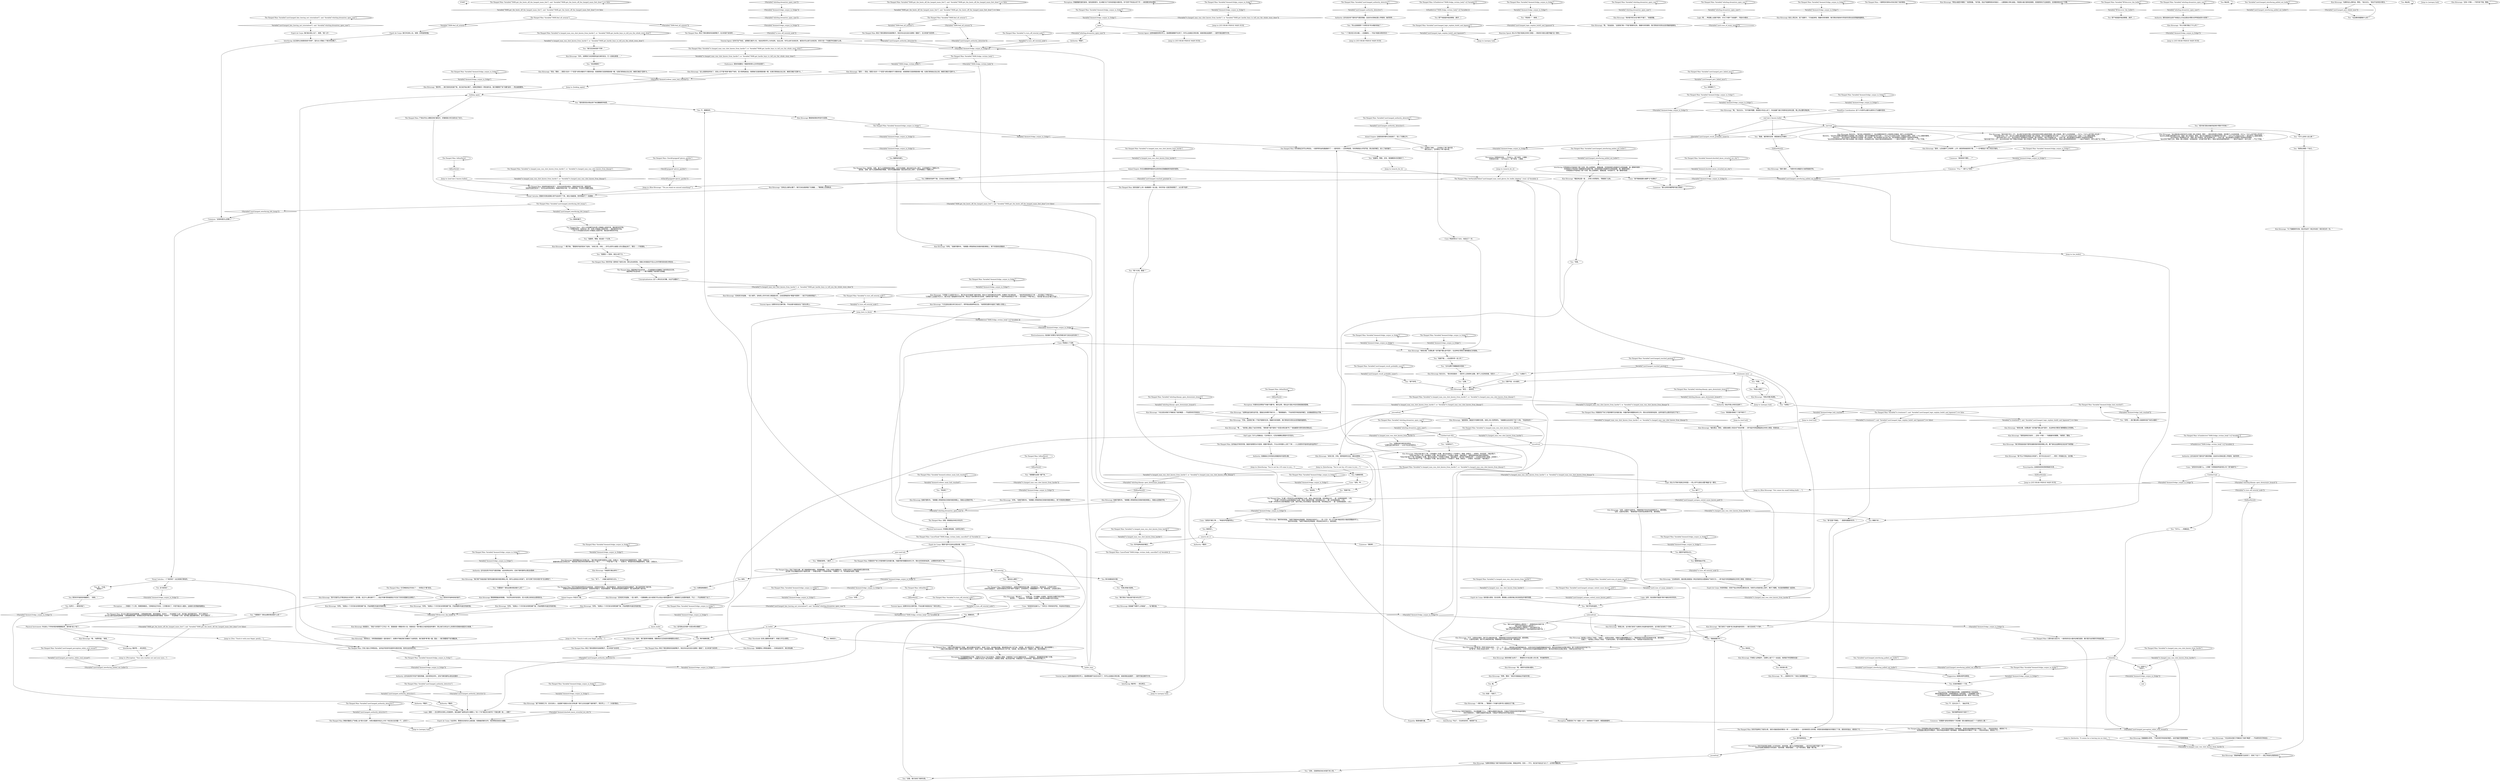 # YARD / HANGED MAN BULLET
# This is the final phase of the hanged man:
#1. White check to find bullet
#2. Failure to find fridge
#3. Bagging him and taking it away
# ==================================================
digraph G {
	  0 [label="START"];
	  1 [label="input"];
	  2 [label="Perception: 你触摸着死者的身体。他的皮肤很冷，在冰箱灯光下交织成浅蓝与银灰色。你*仍然*不知该从何下手——甚至要怎样处理他……"];
	  3 [label="The Hanged Man: Variable[\"tc.hanged_man_was_shot_known_from_hardie\"]  or  Variable[\"TASK.get_hardie_boys_to_tell_you_the_whole_story_done\"]"];
	  4 [label="Variable[\"tc.hanged_man_was_shot_known_from_hardie\"]  or  Variable[\"TASK.get_hardie_boys_to_tell_you_the_whole_story_done\"]", shape=diamond];
	  5 [label="!(Variable[\"tc.hanged_man_was_shot_known_from_hardie\"]  or  Variable[\"TASK.get_hardie_boys_to_tell_you_the_whole_story_done\"])", shape=diamond];
	  6 [label="Authority: 这句话在地下室的空气里回荡着，远处的冰淇淋店里人声鼎沸，海风阵阵……"];
	  7 [label="Authority: *警探*。"];
	  8 [label="You: 触摸他的鼻孔。"];
	  9 [label="Cuno: 坤诺陷入了沉默。"];
	  10 [label="You: 继续深入。"];
	  11 [label="Empathy: 敬畏地颤抖着。"];
	  12 [label="You: “真该死。”"];
	  13 [label="bullet_time"];
	  14 [label="The Hanged Man: IsKimHere()"];
	  15 [label="IsKimHere()", shape=diamond];
	  16 [label="!(IsKimHere())", shape=diamond];
	  17 [label="Kim Kitsuragi: “是的。以及他脖子上的绑带；上吊；甚至把他拖到院子里……*一切*都是这个男人死后才做的。”"];
	  18 [label="The Hanged Man: Variable[\"yard.hanged_result_probable_cause\"]"];
	  19 [label="Variable[\"yard.hanged_result_probable_cause\"]", shape=diamond];
	  20 [label="!(Variable[\"yard.hanged_result_probable_cause\"])", shape=diamond];
	  21 [label="You: “我得去清理一下自己。”"];
	  22 [label="Kim Kitsuragi: “为了隐藏某样东西。真正的凶手？真正的动机？真实发生的一切。”"];
	  23 [label="Kim Kitsuragi: “哦，”他点点头。“你*的确*需要，我很高兴你这么说了。你在褴褛飞旋订的房间应该有浴室，晚上务必要利用起来。”"];
	  24 [label="Cunoesse: “那头该死的猪猡很可能又想摸了……”"];
	  25 [label="Kim Kitsuragi: “没有这么做的必要了，我们已经全面调查了生殖器……”警督看上去很焦虑。"];
	  26 [label="The Hanged Man: 他指甲的颜色变深了，坑坑洼洼的而且很长。里面还有些污垢，就是这样。\n他指甲的颜色变深了。坑坑洼洼的而且很长。里面还有些污垢。令人惊奇的是，并没有子弹藏在里面。"];
	  27 [label="end hub 2 known bullet"];
	  28 [label="The Hanged Man: Variable[\"tc.hanged_man_was_shot_known_from_hardie\"]"];
	  29 [label="Variable[\"tc.hanged_man_was_shot_known_from_hardie\"]", shape=diamond];
	  30 [label="!(Variable[\"tc.hanged_man_was_shot_known_from_hardie\"])", shape=diamond];
	  31 [label="Authority: 他似乎是让你别无选择了。"];
	  32 [label="Kim Kitsuragi: “卡拉洁告诉我们子弹射进了他的*嘴里*——不如把你的手伸进去……”"];
	  33 [label="Esprit de Corps: 警督*显然*应该在这里坐镇，你输了。"];
	  34 [label="You: 把尸体装袋并拖进車厢。[离开。]"];
	  35 [label="The Hanged Man: CancelTask(\"TASK.fridge_victims_body_cancelled\")--[[ Variable[ ]]"];
	  36 [label="You: 先摸索四周。"];
	  37 [label="Interfacing: 不远了，它会来找你的，继续爬下去……"];
	  38 [label="You: “我拿不到……”"];
	  39 [label="You: “我能留着它吗？”"];
	  40 [label="You: “同意。”"];
	  41 [label="The Hanged Man: Variable[\"doomed.fridge_corpse_in_fridge\"]"];
	  42 [label="Variable[\"doomed.fridge_corpse_in_fridge\"]", shape=diamond];
	  43 [label="!(Variable[\"doomed.fridge_corpse_in_fridge\"])", shape=diamond];
	  44 [label="The Hanged Man: Variable[\"doomed.fridge_corpse_in_fridge\"]"];
	  45 [label="Variable[\"doomed.fridge_corpse_in_fridge\"]", shape=diamond];
	  46 [label="!(Variable[\"doomed.fridge_corpse_in_fridge\"])", shape=diamond];
	  47 [label="You: “勒痕、被折断的舌骨，都是被动过手脚的……”"];
	  48 [label="You: “然后呢？”（继续。）"];
	  49 [label="Cuno: “真不敢相信那头猪猡*又*在摸他了……”"];
	  50 [label="You: “我的直觉告诉我这具尸体还藏着更多秘密。”"];
	  51 [label="You: “他就不能……在这里多待一会儿吗？”"];
	  52 [label="The Hanged Man: Variable[\"tc.turn_off_tutorial_node\"]"];
	  53 [label="Variable[\"tc.turn_off_tutorial_node\"]", shape=diamond];
	  54 [label="!(Variable[\"tc.turn_off_tutorial_node\"])", shape=diamond];
	  55 [label="The Hanged Man: 当你抽出手来的时候，脑袋内部感觉冰冷湿滑，就像手套似的，汗水从你的额头上滴了下来——小心别把你手指间的战利品弄丢了……"];
	  56 [label="Untitled hub"];
	  57 [label="Kim Kitsuragi: “除非是*其它办法*都行不通了。”他强调着。"];
	  58 [label="Kim Kitsuragi: “我们把尸体装进袋子里然后搬到我的锐影車厢上吧。我可以送他去分析部门，但今天剩下的时间我*将*无法奉陪了。”"];
	  59 [label="The Hanged Man: Variable[\"yard.hanged_authority_detective\"]"];
	  60 [label="Variable[\"yard.hanged_authority_detective\"]", shape=diamond];
	  61 [label="!(Variable[\"yard.hanged_authority_detective\"])", shape=diamond];
	  62 [label="Interfacing: 哦好吧——来生再见。"];
	  63 [label="Tutorial Agent: 如果你实在无事可做，不如去看书或者坐在广场的长椅上。"];
	  64 [label="Esprit de Corps: 我们并没有上当，他想。非常值得骄傲。"];
	  65 [label="The Hanged Man: 再见了那双漂亮的珐琅质靴子。现在你永远也没办法拥有一整套了。在分析部门安息吧……"];
	  66 [label="The Hanged Man: 一副红与黑交融的死亡景象，被你赤裸的双手撑开，嵌满了牙齿。他好像在笑着，喉咙里喷出死亡的气息。在那里，他口腔的后方，腭垂的上面，就在软腭那儿……\n一副红与黑交融的死亡景象：被你赤裸的双手撑开，嵌满了牙齿。他好像在笑着，喉咙里喷出死亡的气息。在那里，他口腔的后方，腭垂的上面，就在软腭那儿……"];
	  67 [label="The Hanged Man: 你的手指一直伸进了他的头骨。弹孔还在更深处，但裂口的宽度还不足以让你手掌的其余部分伸进去……"];
	  68 [label="Kim Kitsuragi: “你……能拿到它吗？”他在口袋里翻找着。"];
	  69 [label="The Hanged Man: 他的后脑勺上有一条细缝和一处凸起。你的手指一定是顶到那里了，从头骨*内部*。"];
	  70 [label="Cuno: “那混蛋对那根丁丁爱不释手了……”"];
	  71 [label="Jump to: [Perception: \"Your arm reaches out and your eyes...\"]"];
	  72 [label="The Hanged Man: Variable[\"whirling.dreamtwo_open_case\"]"];
	  73 [label="Variable[\"whirling.dreamtwo_open_case\"]", shape=diamond];
	  74 [label="!(Variable[\"whirling.dreamtwo_open_case\"])", shape=diamond];
	  75 [label="Kim Kitsuragi: 他摊开塑料布。“我需要人帮我把他扛到我的锐影車厢上，我就从这里接手吧。”"];
	  76 [label="The Hanged Man: Variable[\"doomed.icebear_main_hub_reached\"]"];
	  77 [label="Variable[\"doomed.icebear_main_hub_reached\"]", shape=diamond];
	  78 [label="!(Variable[\"doomed.icebear_main_hub_reached\"])", shape=diamond];
	  79 [label="Kim Kitsuragi: 他合上笔记本，扭了扭脖子。“行动起来吧。随着时间的推移，我们想在死者体内寻找的东西也会变得越来越难找。”"];
	  80 [label="Jump to: [ICE BEAR FRIDGE MAIN HUB]"];
	  81 [label="Tutorial Agent: 如果你实在无事可做，不如去看书或者坐在广场的长椅上。"];
	  82 [label="You: 这是什么？\n“在这儿。”"];
	  83 [label="You: 玩弄它——感觉好极了。"];
	  84 [label="The Hanged Man: 一股黑色的液体从伤处流进了他的喉咙……"];
	  85 [label="You: 把手指伸进去。"];
	  86 [label="Perception: 锋利的锯齿状材质，边缘直接割进了你的皮肤。\n锋利的锯齿状材质，边缘直接割进了你的皮肤。一定是那颗*子弹*了。\n冰冷的锯齿状金属，边缘直接穿透乳胶手套，割进了你的手指。"];
	  87 [label="The Hanged Man: 软骨就像水果似的咔嚓裂开，你的手就这样插进了他的脑袋。奇怪的液体顺着你的手腕流了下来——然后你的指尖，感受到了它……\n软骨就像水果似的咔嚓裂开，你的手就这样插进了他的脑袋。液体顺着你的手腕流了下来——然后你的指尖，感受到了它……"];
	  88 [label="Suggestion: 她激动得声音嘶哑。"];
	  89 [label="The Hanged Man: Variable[\"yard.hanged_interfacing_pulled_out_bullet\"]"];
	  90 [label="Variable[\"yard.hanged_interfacing_pulled_out_bullet\"]", shape=diamond];
	  91 [label="!(Variable[\"yard.hanged_interfacing_pulled_out_bullet\"])", shape=diamond];
	  92 [label="You: 慢慢地抽出手指……"];
	  93 [label="Kim Kitsuragi: 他*啪*的一声把刀刺进头骨中，一次——又一次——直到骨头如同蛋壳般松动。头骨中你的手指感觉随着他的动作，果冻状的物体也在随之移动。那个东西仍在你的手指下方。\n他*啪*的一声把刀刺进头骨中，一次——又一次——直到骨头如同蛋壳般松动。头骨中的你的手指感觉随着他的动作，果冻状的物体也在随之移动。子弹仍在你的手指下方。"];
	  94 [label="Kim Kitsuragi: 他转而看向自己的笔记本：“我们得在伤情列表里加上这条：伤情#4：带有射伤轮的椭圆贯穿伤。软腭，口腔后方。”\n接着他拿出自己的笔记本：“看来我们得在你的伤情列表中添上一笔了……”——*咔哒*按下了笔——“伤情#4。带有射伤轮的椭圆贯穿伤。软腭，口腔后方。”"];
	  95 [label="Kim Kitsuragi: “很好-很好……”背景中的冰箱因为兴奋而嗡嗡作响。"];
	  96 [label="Esprit de Corps: 你突然想起：现场尸检必须有两名警官在场。你把手从死者的脸上拿开，睁开了眼睛。你还是得跟警督一起回来。"];
	  97 [label="Kim Kitsuragi: 他指着尸体脖子上的痕迹“……*这*圈伤痕。”"];
	  98 [label="Kim Kitsuragi: “自从我检查过他的双手之后就一直心存疑虑，警官——根本没有挣扎的痕迹。他的脖子上也没有抓痕，为什么？为什么他不挣扎求生呢？”\n“自从你让我看过那些脚印之后，我就一直心存疑虑，警官。我们无法解释他们为何要把他*背*过来——为什么不让他自己过来？一直没有令人满意的解释。”\n“自从你指出尸斑很暗淡之后，我就一直心存疑虑。他们知道我们会——分析尸斑。我也曾遇到过会摆弄尸体姿势的犯罪者。”\n“自从你有*预感*之后，我就一直心存疑虑。在他临死前，正在做*别的*事儿。我自己是没有那种直觉的——一般也不相信它。但它让我……产生了怀疑。”"];
	  99 [label="Kim Kitsuragi: “帮他从痛苦中解脱？”他思索着。“有可能，但这不能解释其余的疑点——主要是缺少挣扎痕迹。可能我头脑方面有些随意，但我更倾向于这条推测。在我看来绝对动了手脚。”"];
	  100 [label="Jump to: [end hub]"];
	  101 [label="Kim Kitsuragi: “嘿……”他的脸上露出了灿烂的笑容。“那栋楼下面不是有个*巨型冰熊石棺*吗？”他指着那片即将消失的商业区。"];
	  102 [label="Endurance: 很快你就要在一堆腐肉和骨头之间寻找线索了。"];
	  103 [label="The Hanged Man: IsKimHere()"];
	  104 [label="IsKimHere()", shape=diamond];
	  105 [label="!(IsKimHere())", shape=diamond];
	  106 [label="Tutorial Agent: 这意味着直到明天早上，曷城警探都不会在队伍中了。你可以去做些日常杂事，或者调查这起案件——虽然可能会棘手许多。"];
	  107 [label="You: 脑干？"];
	  108 [label="The Hanged Man: Variable[\"yard.hanged_logic_explain_bulelt_and_ligament\"]"];
	  109 [label="Variable[\"yard.hanged_logic_explain_bulelt_and_ligament\"]", shape=diamond];
	  110 [label="!(Variable[\"yard.hanged_logic_explain_bulelt_and_ligament\"])", shape=diamond];
	  111 [label="The Hanged Man: Variable[\"whirling.dreamtwo_open_case\"]"];
	  112 [label="Variable[\"whirling.dreamtwo_open_case\"]", shape=diamond];
	  113 [label="!(Variable[\"whirling.dreamtwo_open_case\"])", shape=diamond];
	  114 [label="The Hanged Man: Variable[\"TASK.get_the_boots_off_the_hanged_mans_feet\"]  and  Variable[\"TASK.get_the_boots_off_the_hanged_mans_feet_done\"] == false"];
	  115 [label="Variable[\"TASK.get_the_boots_off_the_hanged_mans_feet\"]  and  Variable[\"TASK.get_the_boots_off_the_hanged_mans_feet_done\"] == false", shape=diamond];
	  116 [label="!(Variable[\"TASK.get_the_boots_off_the_hanged_mans_feet\"]  and  Variable[\"TASK.get_the_boots_off_the_hanged_mans_feet_done\"] == false)", shape=diamond];
	  117 [label="Kim Kitsuragi: “继续办案，处理私事？但尽量不要以身*犯险*。在这种地方警官们都需要自己的搭档。”"];
	  118 [label="Jump to: [You: \"Touch it with your finger, gently....\"]"];
	  119 [label="You: 不，这太过头了。（抽出手来。）"];
	  120 [label="Pain Threshold: 在肾上腺素的刺激下，疼痛几乎无从察觉。"];
	  121 [label="You: 先检查头骨。"];
	  122 [label="Kim Kitsuragi: “未知口径，步枪。某种易碎的合金，撞击后断裂……”"];
	  123 [label="You: 沉默不语，点头就好。"];
	  124 [label="You: “死咯-死噜-死透啦。”"];
	  125 [label="The Hanged Man: 你扯下他的马裤，胯下满是肥胖的细纹。阴茎萎缩着，只有小半部分暴露在外。这里并没有什么神秘或值得注意的东西。\n他内裤下的生殖器官依然不值得注意——你看见的是一个死者的阴茎。只要看过一次，你的脑海中就有了画面。"];
	  126 [label="Kim Kitsuragi: “嗯。”他站起身。“这是我们唯一*不能*耽搁的任务。随着时间的推移，我们想找的东西也会变得越来越难找。”"];
	  127 [label="The Hanged Man: Variable[\"yard.cuno_of_many_means\"]"];
	  128 [label="Variable[\"yard.cuno_of_many_means\"]", shape=diamond];
	  129 [label="!(Variable[\"yard.cuno_of_many_means\"])", shape=diamond];
	  130 [label="The Hanged Man: Variable[\"doomed.doorbell_know_revachol_ice_city\"]"];
	  131 [label="Variable[\"doomed.doorbell_know_revachol_ice_city\"]", shape=diamond];
	  132 [label="!(Variable[\"doomed.doorbell_know_revachol_ice_city\"])", shape=diamond];
	  133 [label="The Hanged Man: Variable[\"tc.turn_off_tutorial_node\"]"];
	  134 [label="Variable[\"tc.turn_off_tutorial_node\"]", shape=diamond];
	  135 [label="!(Variable[\"tc.turn_off_tutorial_node\"])", shape=diamond];
	  136 [label="Kim Kitsuragi: 他皱着眉头思考。“不如你把手伸进他的嘴巴，去他*脑袋*里摸索看看。”"];
	  137 [label="The Hanged Man: Variable[\"doomed.fridge_corpse_in_fridge\"]"];
	  138 [label="Variable[\"doomed.fridge_corpse_in_fridge\"]", shape=diamond];
	  139 [label="!(Variable[\"doomed.fridge_corpse_in_fridge\"])", shape=diamond];
	  140 [label="The Hanged Man: Variable[\"doomed.fridge_corpse_in_fridge\"]"];
	  141 [label="Variable[\"doomed.fridge_corpse_in_fridge\"]", shape=diamond];
	  142 [label="!(Variable[\"doomed.fridge_corpse_in_fridge\"])", shape=diamond];
	  143 [label="You: 把尸体装袋并拖进車厢。[离开。]"];
	  144 [label="The Hanged Man: Variable[\"whirling.dreamtwo_open_case\"]"];
	  145 [label="Variable[\"whirling.dreamtwo_open_case\"]", shape=diamond];
	  146 [label="!(Variable[\"whirling.dreamtwo_open_case\"])", shape=diamond];
	  147 [label="You: 掏出来。"];
	  148 [label="You: Variable[\"yard.hanged_interfacing_pulled_out_bullet\"]"];
	  149 [label="Variable[\"yard.hanged_interfacing_pulled_out_bullet\"]", shape=diamond];
	  150 [label="!(Variable[\"yard.hanged_interfacing_pulled_out_bullet\"])", shape=diamond];
	  151 [label="Perception: 你闭着眼睛伸出手臂，仿佛它们生出了自己的意志。四周陷入黑暗，你感受到了冰冷又滑腻的肉体——先是指尖，紧接着是你的整个手掌。\n你闭着眼睛伸出手臂――仿佛它们生出了自己的意志。四周陷入黑暗，透过乳胶手套，你感受到了冰冷的肉体，就在你的手掌之下。"];
	  152 [label="Perception: ……你看到一个小洞，肉眼很难看见。它肿胀到近乎闭合，几乎要消失了，半径不超过0.4厘米。边缘部分变得越来越暗淡。"];
	  153 [label="Cuno: 坤诺同样点了点头，他走近了一步。"];
	  154 [label="Kim Kitsuragi: 警督用纸笔的声音作为回答。"];
	  155 [label="Jump to: [Interfacing: \"You're not far, it'll come to you,...\"]"];
	  156 [label="You: “留着吧，警督。就当是一个礼物。”"];
	  157 [label="The Hanged Man: Variable[\"doomed.fridge_corpse_in_fridge\"]"];
	  158 [label="Variable[\"doomed.fridge_corpse_in_fridge\"]", shape=diamond];
	  159 [label="!(Variable[\"doomed.fridge_corpse_in_fridge\"])", shape=diamond];
	  160 [label="You: 再次查看他的内裤。"];
	  161 [label="You: 放弃。"];
	  162 [label="The Hanged Man: Variable[\"yard.hanged_touched_genitals\"]"];
	  163 [label="Variable[\"yard.hanged_touched_genitals\"]", shape=diamond];
	  164 [label="!(Variable[\"yard.hanged_touched_genitals\"])", shape=diamond];
	  165 [label="You: “没有，还是把他交给分析部门的人吧。”"];
	  166 [label="Authority: 更别说放任这具尸体就这么烂在这里会对警队的声誉造成多大损害了……"];
	  167 [label="The Hanged Man: Variable[\"doomed.fridge_corpse_in_fridge\"]"];
	  168 [label="Variable[\"doomed.fridge_corpse_in_fridge\"]", shape=diamond];
	  169 [label="!(Variable[\"doomed.fridge_corpse_in_fridge\"])", shape=diamond];
	  170 [label="The Hanged Man: Variable[\"tc.hanged_man_was_shot_known_from_hardie\"]  or  Variable[\"TASK.get_hardie_boys_to_tell_you_the_whole_story_done\"]"];
	  171 [label="Variable[\"tc.hanged_man_was_shot_known_from_hardie\"]  or  Variable[\"TASK.get_hardie_boys_to_tell_you_the_whole_story_done\"]", shape=diamond];
	  172 [label="!(Variable[\"tc.hanged_man_was_shot_known_from_hardie\"]  or  Variable[\"TASK.get_hardie_boys_to_tell_you_the_whole_story_done\"])", shape=diamond];
	  173 [label="Electrochemistry: 他后脑勺的那位*放克灵魂兄弟*已经永远的消失了。"];
	  174 [label="Jump to: [autopsy hub]"];
	  175 [label="The Hanged Man: Variable[\"yard.hanged_kim_leaving_not_tutorialized\"]  and  Variable[\"whirling.dreamtwo_open_case\"]"];
	  176 [label="Variable[\"yard.hanged_kim_leaving_not_tutorialized\"]  and  Variable[\"whirling.dreamtwo_open_case\"]", shape=diamond];
	  177 [label="!(Variable[\"yard.hanged_kim_leaving_not_tutorialized\"]  and  Variable[\"whirling.dreamtwo_open_case\"])", shape=diamond];
	  178 [label="You: 缩回手指然后点头。"];
	  179 [label="Kim Kitsuragi: “一颗子弹。”警督用手指将其夹了起来。“未知口径，步枪……你可以把手从被害人的头里抽出来了，警官——-干得漂亮。”"];
	  180 [label="Kim Kitsuragi: “不不，这是你应得的。我们可以稍后再记录。”警督把袋子扔到你血淋淋的手里，感觉很轻。\n不-不，它是你应得的。我们可以稍后再归档。警督把袋子扔到你的手里，感觉很轻。"];
	  181 [label="Kim Kitsuragi: “那是之前。这次我们发现了远离伤口轨道的组织损伤，这次我们还发现了*子弹*。”"];
	  182 [label="Cunoesse: “真他妈的*漂亮……*”"];
	  183 [label="treatment_here"];
	  184 [label="You: 别再摸它了。"];
	  185 [label="Kim Kitsuragi: “如果你这么想的话，警官。”他点点头。“我也不会持反对意见。”"];
	  186 [label="Kim Kitsuragi: “留下来继续工作。走访当地人，这起案子或者办点自己的私事？我们之后在褴褛飞旋的楼下，明天早上——7：30准时集合。”"];
	  187 [label="Kim Kitsuragi: “好吧。”他拿出一个闪闪发光的黑色裹尸袋，开始用塑料布盖住死者的脸。"];
	  188 [label="Jump to: [ICE BEAR FRIDGE MAIN HUB]"];
	  189 [label="Kim Kitsuragi: “是的——现在。我很少会对一个*巨型*冰熊冰箱的尺寸感到失望，但我想我们还是得提前看一眼。在我们把他抬过去之前，确保它确实*足够*大。”"];
	  190 [label="Perception: 你真的应该等到尸体被*冷藏*的。事实证明，想在这片混乱中找东西真是极其困难。"];
	  191 [label="Kim Kitsuragi: 警督摩擦着身侧取暖。“你迟早会有所发现的，至少在那之前他在这里很安全。”"];
	  192 [label="Kim Kitsuragi: “继续办案，处理私事？但尽量不要以身*犯险*。在这种地方警官们都需要自己的搭档。”"];
	  193 [label="Kim Kitsuragi: “正如我说的，被处理过就是指一种在死者死后试图操纵尸体的行为——用*伪造*的死因掩盖真正的死亡原因。若是如此……”"];
	  194 [label="Tutorial Agent: 这意味着直到明天早上，曷城警探都都不在场了。你可以去做些日常杂事，或者调查这起案件——虽然可能会棘手许多。"];
	  195 [label="The Hanged Man: Variable[\"yard.hanged_perception_white_oval_wound\"]"];
	  196 [label="Variable[\"yard.hanged_perception_white_oval_wound\"]", shape=diamond];
	  197 [label="!(Variable[\"yard.hanged_perception_white_oval_wound\"])", shape=diamond];
	  198 [label="You: 睁开眼睛观察。"];
	  199 [label="You: 掏出来。"];
	  200 [label="You: Variable[\"yard.hanged_interfacing_pulled_out_bullet\"]"];
	  201 [label="Variable[\"yard.hanged_interfacing_pulled_out_bullet\"]", shape=diamond];
	  202 [label="!(Variable[\"yard.hanged_interfacing_pulled_out_bullet\"])", shape=diamond];
	  203 [label="You: 不，摸摸别的。"];
	  204 [label="Kim Kitsuragi: “那好吧……我们目前在检查尸斑，他已经开始分解了。如果还想做另一项检查的话，我们需要把尸体*冷藏*起来——而且速度要快。”"];
	  205 [label="Kim Kitsuragi: “好吧。”他摊开塑料布。“我需要人帮我把他扛到我的锐影車厢上，剩下的我来处理就好。”"];
	  206 [label="The Hanged Man: Variable[\"tc.hanged_man_was_shot_known_from_hardie\"]"];
	  207 [label="Variable[\"tc.hanged_man_was_shot_known_from_hardie\"]", shape=diamond];
	  208 [label="!(Variable[\"tc.hanged_man_was_shot_known_from_hardie\"])", shape=diamond];
	  209 [label="The Hanged Man: Variable[\"doomed.fridge_corpse_in_fridge\"]"];
	  210 [label="Variable[\"doomed.fridge_corpse_in_fridge\"]", shape=diamond];
	  211 [label="!(Variable[\"doomed.fridge_corpse_in_fridge\"])", shape=diamond];
	  212 [label="You: “一个绝对巨大的冰箱——还通着电——*完全*就是冰熊的形状！”"];
	  213 [label="Kim Kitsuragi: “这么说就有些夸张了。实际上它不是*用来*储存尸体的，至少我希望如此。我想我们还是得提前看一眼，在我们把他抬过去之前，确保它确实*足够*大。”"];
	  214 [label="Jump to: [autopsy hub]"];
	  215 [label="end"];
	  216 [label="Authority: 这句话在院子的空气里回荡着，远处有狗在吠叫，还有汽車的轰鸣从更远处飘来……"];
	  217 [label="Cuno: “他他妈的在搞什么？”你听见一阵吱吱的声音，听起来非常遥远。"];
	  218 [label="The Hanged Man: Variable[\"doomed.fridge_corpse_in_fridge\"]"];
	  219 [label="Variable[\"doomed.fridge_corpse_in_fridge\"]", shape=diamond];
	  220 [label="!(Variable[\"doomed.fridge_corpse_in_fridge\"])", shape=diamond];
	  221 [label="Cuno: “该死的*弹孔*坤……”坤诺的声音戛然而止。"];
	  222 [label="Cunoesse: “别管那*该死的贯穿伤*了死四眼！那头猪把他当成了一个该死的人偶！”"];
	  223 [label="Authority: 他看着自己的老爸在抓握游戏中拔得头筹。"];
	  224 [label="The Hanged Man: *扑通*一声你的手从他的嘴里抽了出来，鲜血一路流至手腕。你的两指之间——是一朵用铅做成的，小花。\n*扑通*一声你的手从他的嘴里抽了出来，鲜血一路流至手腕。你的两指之间——是一朵用铅做成的，小花。\n*扑通*一声你的手从他的嘴里抽了出来，园艺手套上充斥的鲜血一路流至手腕。你的两指之间——是一朵用铅做成的，小花！"];
	  225 [label="Kim Kitsuragi: 他的折叠刀出场了——警督用刀片划过那人的头骨，寻找着贯穿伤……"];
	  226 [label="Kim Kitsuragi: “你能把它推出来吗？”"];
	  227 [label="Kim Kitsuragi: “速度很快，脑组织中有瞬时空腔。枕骨上有小型贯穿伤。”他着重在这处损伤下划了几笔。”听起来如何？”"];
	  228 [label="You: “太美妙了。”"];
	  229 [label="You: 如果我再摸摸它……"];
	  230 [label="The Hanged Man: 尸体似乎在心满意足地打着哈欠，好像很高兴你已经失去了动力。"];
	  231 [label="You: “好吧——我们要去哪儿找能够存放尸体的冰箱呢？”"];
	  232 [label="Kim Kitsuragi: “它得是*工业级别*的大小。我们先去问问褴褛飞旋的老板，再去大门前的弗利多试试吧。如果两个地方都没有……”他的声音渐渐低沉下来——目光落在了*坤诺*身上。\n“它得是*工业级别*的大小。我们先去飞旋褴褛问问加尔特，再去正门前的弗利多试试吧。如果他们都不知道……”他的声音渐渐低沉下来——目光落在了*坤诺*身上。“除非是*其它办法*都行不通了。”"];
	  233 [label="Kim Kitsuragi: 他摊开塑料布。“我需要人帮我把他扛到我的锐影車厢上，我就从这里接手吧。”"];
	  234 [label="Kim Kitsuragi: “今天送他去做分析已经太迟了，明早我会直接带他过去。”他把黑色塑料布盖到了被害人的脸上。"];
	  235 [label="Cuno: “该死的你在看什么，小四眼？你想尝尝坤诺的怒火吗？想*挨揍*吗？”"];
	  236 [label="The Hanged Man: Variable[\"yard.hanged_authority_detective\"]"];
	  237 [label="Variable[\"yard.hanged_authority_detective\"]", shape=diamond];
	  238 [label="!(Variable[\"yard.hanged_authority_detective\"])", shape=diamond];
	  239 [label="The Hanged Man: 再见了那双漂亮的珐琅质靴子，在分析部门安息吧……"];
	  240 [label="The Hanged Man: 再见了那双漂亮的珐琅质靴子，在分析部门安息吧……"];
	  241 [label="Hand/Eye Coordination: 这个小东西可以揭示出更多关于凶器的信息。"];
	  242 [label="Kim Kitsuragi: “好吧。”他拿出一个闪闪发光的黑色裹尸袋，开始用塑料布盖住死者的脸。"];
	  243 [label="The Hanged Man: 只有小指头才伸得进去。当你钻开软骨寻找某样东西的时候，肌肉也会改变形状。"];
	  244 [label="You: 用你的手指轻轻地触摸它。（继续。）"];
	  245 [label="Kim Kitsuragi: “嗯，“他赞同道。”继续。”"];
	  246 [label="You: 蜿蜒行进……"];
	  247 [label="no_bullet"];
	  248 [label="Jump to: [Interfacing: \"You're not far, it'll come to you,...\"]"];
	  249 [label="Cunoesse: “什么？！是什么*东西？”"];
	  250 [label="Kim Kitsuragi: “一颗子弹……”警督把一个标着*证物*的小袋放在它下面。"];
	  251 [label="The Hanged Man: Variable[\"doomed.fridge_corpse_in_fridge\"]"];
	  252 [label="Variable[\"doomed.fridge_corpse_in_fridge\"]", shape=diamond];
	  253 [label="!(Variable[\"doomed.fridge_corpse_in_fridge\"])", shape=diamond];
	  254 [label="Kim Kitsuragi: “还有其它的迹象，一些小细节。没有把上吊作为死亡原因是对的，正如犯罪者原本*期望*的那样——他们不会继续得逞了。”"];
	  255 [label="Inland Empire: 你无法摆脱那种面前的这具肉体还隐藏着更多秘密的感觉。"];
	  256 [label="know_bullet"];
	  257 [label="You: “正确。”"];
	  258 [label="Esprit de Corps: 他的眉头紧锁，目光呆滞。警督看上去很后悔之前没有把这件事弄清楚。"];
	  259 [label="Jump to: [end hub 2 known bullet]"];
	  260 [label="fail_missing"];
	  261 [label="You: 诅咒商业区的那个巨型冰熊冰箱呢？"];
	  262 [label="Jump to: [ICE BEAR FRIDGE MAIN HUB]"];
	  263 [label="Kim Kitsuragi: “好吧。”他拿出一个闪闪发光的黑色裹尸袋，开始用塑料布盖住死者的脸。"];
	  264 [label="Esprit de Corps: 我们差点就上当了，他想。*差一点*。"];
	  265 [label="Kim Kitsuragi: “我今天就可以开車送他去分析部门，没问题。反正什么事也做不了……但这*的确*意味着我在今天余下的时间里都无法奉陪了。”"];
	  266 [label="You: 把你的手指伸进他的鼻子。"];
	  267 [label="You: 摸摸别的。"];
	  268 [label="Perception: 你想找的东西——不在这儿。爬下来吧，小蜘蛛……\n你想找的东西——也不在这儿。爬下来吧，小蜘蛛……"];
	  269 [label="Cuno: “我的猪猡他妈的*找到*了！”"];
	  270 [label="Kim Kitsuragi: “等等，警探！”就在你准备抽出手指的时候……"];
	  271 [label="The Hanged Man: Variable[\"doomed.fridge_corpse_in_fridge\"]"];
	  272 [label="Variable[\"doomed.fridge_corpse_in_fridge\"]", shape=diamond];
	  273 [label="!(Variable[\"doomed.fridge_corpse_in_fridge\"])", shape=diamond];
	  274 [label="Cunoesse: “漂亮啊……”"];
	  275 [label="You: 捏他的鼻子。"];
	  276 [label="Interfacing: 这正是你之前感觉到的*异样*，因为太小而被人下意识的忽略了。"];
	  277 [label="Logic: 当然，他也很有可能是*同时*被枪杀和吊死的。"];
	  278 [label="Logic: 嗯……坤诺看上去路子很多，对马丁内斯*了如指掌*，可能对冰箱也……"];
	  279 [label="You: “在此期间我要做什么呢？”"];
	  280 [label="The Hanged Man: Variable[\"doomed.fridge_corpse_in_fridge\"]"];
	  281 [label="Variable[\"doomed.fridge_corpse_in_fridge\"]", shape=diamond];
	  282 [label="!(Variable[\"doomed.fridge_corpse_in_fridge\"])", shape=diamond];
	  283 [label="whatelse"];
	  284 [label="Kim Kitsuragi: “现在，警探……我很少会对一个*巨型*冰熊冰箱的尺寸感到失望，但我想我们还是得提前看一眼。在我们把他抬过去之前，确保它确实*足够*大。”"];
	  285 [label="The Hanged Man: Variable[\"whirling.klaasje_open_downstairs_branch\"]"];
	  286 [label="Variable[\"whirling.klaasje_open_downstairs_branch\"]", shape=diamond];
	  287 [label="!(Variable[\"whirling.klaasje_open_downstairs_branch\"])", shape=diamond];
	  288 [label="You: “所以这就是那个*冰熊形状*的冰箱的用途了！”"];
	  289 [label="The Hanged Man: Variable[\"yard.hanged_authority_detective\"]"];
	  290 [label="Variable[\"yard.hanged_authority_detective\"]", shape=diamond];
	  291 [label="!(Variable[\"yard.hanged_authority_detective\"])", shape=diamond];
	  292 [label="Interfacing: 哦好吧——来生再见。"];
	  293 [label="The Hanged Man: Variable[\"doomed.fridge_corpse_in_fridge\"]"];
	  294 [label="Variable[\"doomed.fridge_corpse_in_fridge\"]", shape=diamond];
	  295 [label="!(Variable[\"doomed.fridge_corpse_in_fridge\"])", shape=diamond];
	  296 [label="Kim Kitsuragi: “看出来了……”金望过去，手中握着一支钢笔，他的笔记本翻开至红页处。\n“射伤轮……”金望过去，手中握着一支钢笔，他的笔记本翻开至复写纸处。"];
	  297 [label="Jump to: [search_for_it]"];
	  298 [label="Kim Kitsuragi: 他的脸上浮现出了笑容：“别傻了。这是你应得的。四眼仔这篇就算翻过去了。”警督把袋子扔到你血淋淋的手里，感觉很轻。\n“别傻了。”他的脸上浮现出了笑容。“它是你应得的。至于四眼仔的事情就忘了吧。”他把袋子扔到你的手里。"];
	  299 [label="You: “太他妈对了。”"];
	  300 [label="You: “处理过？”"];
	  301 [label="You: “我们现在下结论是不是为时过早了？”"];
	  302 [label="Kim Kitsuragi: “死咯-死噜-死透啦。”"];
	  303 [label="Kim Kitsuragi: “我并非是*灵光一闪*。自从我们在他的手腕上没有找到任何挣扎痕迹时我就一直心存疑虑，脖子上也没有抓痕——为什么？为什么他不挣扎求生呢？”\n“我并非是*灵光一闪*。自从你让我看过那些脚印后我就一直心存疑虑。他们为何要把他*背*过来——为什么不让他自己过来？没有一个令人满意的解释。”\n“我并非是*灵光一闪*。自从你指出尸斑很暗淡之后我就一直心存疑虑。*他们*知道我们会——分析尸斑。我也曾遇到过会摆弄尸体姿势的犯罪者。”\n“我并非是*灵光一闪*。自从你告诉我了那个预感之后我就一直心存疑虑，警官。他在临死之前正在做*别的*事。我自己是没有那种直觉的——一般也不相信它。但它让我产生了怀疑。”"];
	  304 [label="You: “谁会这么做呢？”"];
	  305 [label="You: 查看他的指甲下面，正如金之前做过的那样。"];
	  306 [label="You: “没错，我们忽视了某样东西。”"];
	  307 [label="Kim Kitsuragi: 他摇摇头。“我在*分析部门*工作过一年，里面就是一群屠夫和小丑。我曾经在一周内看过20起死因误判事件，想让他们分析出什么有用的东西根本就是天方夜谭。”"];
	  308 [label="The Hanged Man: Variable[\"yard.hanged_perc_failed_once\"]"];
	  309 [label="Variable[\"yard.hanged_perc_failed_once\"]", shape=diamond];
	  310 [label="!(Variable[\"yard.hanged_perc_failed_once\"])", shape=diamond];
	  311 [label="The Hanged Man: Variable[\"doomed.fridge_corpse_in_fridge\"]"];
	  312 [label="Variable[\"doomed.fridge_corpse_in_fridge\"]", shape=diamond];
	  313 [label="!(Variable[\"doomed.fridge_corpse_in_fridge\"])", shape=diamond];
	  314 [label="The Hanged Man: Variable[\"doomed.fridge_corpse_in_fridge\"]"];
	  315 [label="Variable[\"doomed.fridge_corpse_in_fridge\"]", shape=diamond];
	  316 [label="!(Variable[\"doomed.fridge_corpse_in_fridge\"])", shape=diamond];
	  317 [label="You: “然后呢？”"];
	  318 [label="The Hanged Man: 你面前的尸体几乎是肉眼可见的腐烂着。你最好暂时搁置其余的工作，想办法将其保存起来，以便更好的进行尸检。"];
	  319 [label="You: “我需要先去看一眼尸体。”"];
	  320 [label="The Hanged Man: Variable[\"whirling.klaasje_open_downstairs_branch\"]"];
	  321 [label="Variable[\"whirling.klaasje_open_downstairs_branch\"]", shape=diamond];
	  322 [label="!(Variable[\"whirling.klaasje_open_downstairs_branch\"])", shape=diamond];
	  323 [label="The Hanged Man: Variable[\"yard.hanged_autopsy_exited_cause_known_path\"]"];
	  324 [label="Variable[\"yard.hanged_autopsy_exited_cause_known_path\"]", shape=diamond];
	  325 [label="!(Variable[\"yard.hanged_autopsy_exited_cause_known_path\"])", shape=diamond];
	  326 [label="The Hanged Man: 没错，那就是这块地方的名字。"];
	  327 [label="Kim Kitsuragi: “我们把他装进袋子里然后搬到我的锐影車厢上吧。裹尸袋在运送期间应该会有气味残留……”"];
	  328 [label="The Hanged Man: Variable[\"doomed.fridge_corpse_in_fridge\"]"];
	  329 [label="Variable[\"doomed.fridge_corpse_in_fridge\"]", shape=diamond];
	  330 [label="!(Variable[\"doomed.fridge_corpse_in_fridge\"])", shape=diamond];
	  331 [label="The Hanged Man: 他的脸、双颊、鼻子以及肥胖肿胀的嘴唇。你的手如蜘蛛一般在他的五官上爬行，全世界都陷入了静默之中。\n他的脸、双颊、鼻子以及肥胖肿胀的嘴唇。你的手如橡胶蜘蛛一般在他的五官上爬行，全世界都陷入了静默之中。"];
	  332 [label="The Hanged Man: 它们肿胀到近乎闭合了——你得全力*推*进去。"];
	  333 [label="Jump to: [You: \"Touch it with your finger, gently....\"]"];
	  334 [label="You: 在他的嘴里打一个洞。"];
	  335 [label="Jump to: [no_bullet]"];
	  336 [label="Interfacing: 你的手继续深入。无论里面藏了什么，只要你试图把它掏出来，它就会不停地在你的手指间滚动。\n你的手继续深入。只要你试图把它掏出来，它就会不停地在你的手指间滚动。"];
	  337 [label="You: 放进去。"];
	  338 [label="Kim Kitsuragi: “当然。这是你*应得*的。”警督把袋子扔在你血淋淋的手上，感觉很轻。\n“当然，这是你应得的。”警督把袋子扔到你血淋淋的手里，感觉很轻。"];
	  339 [label="You: “差不多吧。”"];
	  340 [label="Kim Kitsuragi: “还有其它的迹象，一些小细节。一切都被精心设计成我们可以找出大致死因的样子，就像我们之前那样鲁莽。不过——不会再继续下去了。”"];
	  341 [label="The Hanged Man: Variable[\"doomed.fridge_corpse_in_fridge\"]"];
	  342 [label="Variable[\"doomed.fridge_corpse_in_fridge\"]", shape=diamond];
	  343 [label="!(Variable[\"doomed.fridge_corpse_in_fridge\"])", shape=diamond];
	  344 [label="Logic: 或者——还记得吗对讲机上的按钮吗，就在褴褛飞旋旁边的大楼那儿？有一个叫*瑞瓦肖冰城*的？可能也算一条……线索？"];
	  345 [label="The Hanged Man: Variable[\"tc.turn_off_tutorial_node\"]"];
	  346 [label="Variable[\"tc.turn_off_tutorial_node\"]", shape=diamond];
	  347 [label="!(Variable[\"tc.turn_off_tutorial_node\"])", shape=diamond];
	  348 [label="Kim Kitsuragi: “好吧。”他拿出一个闪闪发光的黑色裹尸袋，开始用塑料布盖住死者的脸。"];
	  349 [label="The Hanged Man: Variable[\"tc.hanged_man_was_shot_known_from_hardie\"]"];
	  350 [label="Variable[\"tc.hanged_man_was_shot_known_from_hardie\"]", shape=diamond];
	  351 [label="!(Variable[\"tc.hanged_man_was_shot_known_from_hardie\"])", shape=diamond];
	  352 [label="Kim Kitsuragi: “尽快。这是我们唯一*不能*耽搁的任务。随着时间的推移，我们想找的东西也会变得越来越难找。”"];
	  353 [label="Jump to: [Authority: \"It seems he is leaving you no choic...\"]"];
	  354 [label="Inland Empire: 你走对了路。"];
	  355 [label="Encyclopedia: 这就是他用来控制情绪的东西……"];
	  356 [label="Kim Kitsuragi: “还有一件事——干得*真*不错，警探。”"];
	  357 [label="The Hanged Man: Variable[\"doomed.fridge_corpse_in_fridge\"]"];
	  358 [label="Variable[\"doomed.fridge_corpse_in_fridge\"]", shape=diamond];
	  359 [label="!(Variable[\"doomed.fridge_corpse_in_fridge\"])", shape=diamond];
	  360 [label="The Hanged Man: 舌头在口腔内自由地游移着，口腔黏膜很滑腻，感觉很脆弱。软肉中——牙齿崭露了头角；是牙龈上最坚硬的骨头。至于口腔后方……\n舌头在口腔内自由地游移着，口腔黏膜很滑腻，即便透过乳胶手套也能感受到那份脆弱。软肉中——牙齿崭露了头角；是牙龈上最坚硬的骨头。至于口腔后方……"];
	  361 [label="Visual Calculus: 一个*射伤轮*！这正是我们想找的。"];
	  362 [label="Cuno: “该死，坤……”"];
	  363 [label="The Hanged Man: 基底神经节处呈块状——打进里面的东西撕裂了他的爬虫复合体。\n基底神经节处呈块状——一颗子弹撕裂了他的爬行动物脑。"];
	  364 [label="Physical Instrument: 你全身上下所有的肌肉都僵硬起来，是时候*进入*他了。"];
	  365 [label="Perception: 你感觉到了吗？就差一点了！快把他的下巴掀开，朝里面看看吧……"];
	  366 [label="You: “帮个忙吧，警督？”"];
	  367 [label="Visual Calculus: 里面的东西在距离头骨不远处停了下来，就在大脑底端，把颅骨敲开了一条细缝……"];
	  368 [label="Kim Kitsuragi: “你认为我们错过了什么吗？”"];
	  369 [label="Jump to: [looking_again]"];
	  370 [label="The Hanged Man: 你面前的尸体几乎是肉眼可见的腐烂着。你最好暂时搁置其余的工作，想办法将其保存起来。这样你就可以更好的进行尸检了。"];
	  371 [label="nuhconfront"];
	  372 [label="Kim Kitsuragi: 他点点头。“我也有些疑虑——他的手上没有挣扎迹象，脖子上也没有抓痕。但至少……”"];
	  373 [label="Kim Kitsuragi: “是的，我们是得仔细看看。我敢肯定它还有更多事情要告诉我们。”"];
	  374 [label="The Hanged Man: 肿胀的腹部让尸体看上去*硕大无朋*。冰熊冰箱真的有这么大吗？你应该过去测量一下，以防万一。"];
	  375 [label="Authority: *警探*。"];
	  376 [label="Authority: 这句话在院子的空气里回荡着，远处有狗在吠叫，还有汽車的轰鸣从更远处飘来……"];
	  377 [label="Authority: 这句话在地下室的空气里回荡着，远处的冰淇淋店里人声鼎沸，海风阵阵……"];
	  378 [label="The Hanged Man: CancelTask(\"TASK.fridge_victims_body_cancelled\")--[[ Variable[ ]]"];
	  379 [label="The Hanged Man: 口腔内部又湿又冷，一条球状的舌头蛰伏在嘴巴底部，像只扇贝似的懒洋洋地耸拉着……"];
	  380 [label="Cunoesse: “这他妈是怎么回事儿？！”"];
	  381 [label="Kim Kitsuragi: “看起来这是一条……非常小的贯穿伤。”警督靠了过来。"];
	  382 [label="You: 低语：“找到了。”"];
	  383 [label="The Hanged Man: 一朵小小的金属花朵在男人的脑袋上绽放开来，随后是你的手指。\n一个碎裂的铅块，如同花朵一样，在男人的脑袋上绽放开来——随后是你的手指。\n一朵小小的金属花朵在男人的脑袋上绽放开来，随后是你黄色的手指。"];
	  384 [label="The Hanged Man: 你用手指捏起它。这团东西感觉有些分量，还有很多孔。继续前进，以免把它弄坏……\n你用手指捏起它，这团东西甚至比你的*鼻子*还要大。还有很多孔，就像要爆炸了一样。继续前进，以免把它弄坏。"];
	  385 [label="Kim Kitsuragi: “那就等着我们去发现了。但有了*这个*——就让寻找的过程简单多了。”"];
	  386 [label="Jump to: [end hub]"];
	  387 [label="Jump to: [Kim Kitsuragi: \"\"Do you think we missed something?\"\"]"];
	  388 [label="The Hanged Man: Variable[\"tc.hanged_man_was_shot_known_from_hardie\"]"];
	  389 [label="Variable[\"tc.hanged_man_was_shot_known_from_hardie\"]", shape=diamond];
	  390 [label="!(Variable[\"tc.hanged_man_was_shot_known_from_hardie\"])", shape=diamond];
	  391 [label="You: “我们早该知道的。”"];
	  392 [label="The Hanged Man: Variable[\"tc.hanged_man_was_shot_known_from_hardie\"]  or  Variable[\"tc.hanged_man_was_shot_known_from_klaasje\"]"];
	  393 [label="Variable[\"tc.hanged_man_was_shot_known_from_hardie\"]  or  Variable[\"tc.hanged_man_was_shot_known_from_klaasje\"]", shape=diamond];
	  394 [label="!(Variable[\"tc.hanged_man_was_shot_known_from_hardie\"]  or  Variable[\"tc.hanged_man_was_shot_known_from_klaasje\"])", shape=diamond];
	  395 [label="Esprit de Corps: 与此同时，警督坐在他的办公桌后面，背靠着成堆的文件。他的帮助目前至关重要。"];
	  396 [label="gain task hub"];
	  397 [label="Jump to: [ICE BEAR FRIDGE MAIN HUB]"];
	  398 [label="The Hanged Man: IsKimHere()"];
	  399 [label="IsKimHere()", shape=diamond];
	  400 [label="!(IsKimHere())", shape=diamond];
	  401 [label="Inland Empire: 边缘系统的嚎叫已经结束了，陷入了安静之中。"];
	  402 [label="Authority: *警探*。"];
	  403 [label="The Hanged Man: IsTaskActive(\"TASK.fridge_victims_body\")--[[ Variable[ ]]"];
	  404 [label="IsTaskActive(\"TASK.fridge_victims_body\")--[[ Variable[ ]]", shape=diamond];
	  405 [label="!(IsTaskActive(\"TASK.fridge_victims_body\")--[[ Variable[ ]])", shape=diamond];
	  406 [label="The Hanged Man: Variable[\"whirling.dreamtwo_open_case\"]"];
	  407 [label="Variable[\"whirling.dreamtwo_open_case\"]", shape=diamond];
	  408 [label="!(Variable[\"whirling.dreamtwo_open_case\"])", shape=diamond];
	  409 [label="The Hanged Man: Variable[\"XP.discover_the_bullet\"]"];
	  410 [label="Variable[\"XP.discover_the_bullet\"]", shape=diamond];
	  411 [label="!(Variable[\"XP.discover_the_bullet\"])", shape=diamond];
	  412 [label="The Hanged Man: Variable[\"TASK.get_the_boots_off_the_hanged_mans_feet\"]  and  Variable[\"TASK.get_the_boots_off_the_hanged_mans_feet_done\"] == false"];
	  413 [label="Variable[\"TASK.get_the_boots_off_the_hanged_mans_feet\"]  and  Variable[\"TASK.get_the_boots_off_the_hanged_mans_feet_done\"] == false", shape=diamond];
	  414 [label="!(Variable[\"TASK.get_the_boots_off_the_hanged_mans_feet\"]  and  Variable[\"TASK.get_the_boots_off_the_hanged_mans_feet_done\"] == false)", shape=diamond];
	  415 [label="Perception: 你的手指抚摸过被害人冰冷的身体：他的四肢、躯干以及肿胀的器官……或许你应该再*彻底*一些？\n你的手抚摸过被害者冰冷的身体：他的四肢、肿胀的器官……在尸体的某处，藏着一颗子弹。"];
	  416 [label="The Hanged Man: 你的食指正好可以伸进去，一条狭窄的血肉通道敞开了——组织损伤——足有两指宽。你的两根指头并驾齐驱，穿过他的嘴巴，进入了他的脑干。"];
	  417 [label="You: 继续深入。"];
	  418 [label="You: “我摸到一个固体，就在头骨下方。”"];
	  419 [label="Kim Kitsuragi: “拿好你的奖励。”他把子弹放进证物袋里，然后放在你的手上——另一只手，另一只*没有*被血液及大脑皮层覆盖的手上。\n“拿好你的奖励。”他把子弹放进证物袋里，然后放在你的手上，感觉很轻。"];
	  420 [label="You: “留着吧，警督。还有，很抱歉我叫你四眼仔了。”"];
	  421 [label="The Hanged Man: Variable[\"doomed.fridge_corpse_in_fridge\"]"];
	  422 [label="Variable[\"doomed.fridge_corpse_in_fridge\"]", shape=diamond];
	  423 [label="!(Variable[\"doomed.fridge_corpse_in_fridge\"])", shape=diamond];
	  424 [label="You: “我*还是*不确定。”（困惑地看着你的手。）"];
	  425 [label="Kim Kitsuragi: “被处理过，警官，试图在被害人死后对尸体动手脚——用*伪造*的死因掩盖真正的死亡原因。若是如此……”"];
	  426 [label="end hub"];
	  427 [label="You: “也许这颗子弹藏着更多答案？”"];
	  428 [label="Kim Kitsuragi: “如果你想使这个案子渐渐变得无法侦破，那就这样吧。否则——不行。他已经*挂在这*太久了，必须得冷藏起来。”"];
	  429 [label="You: “这跟哈迪兄弟的说法吻合。”\n“这跟哈迪兄弟的说法——以及卡拉洁的相吻合。”"];
	  430 [label="noconfront"];
	  431 [label="yesconfront"];
	  432 [label="yaconfront"];
	  433 [label="The Hanged Man: IsKimHere()"];
	  434 [label="IsKimHere()", shape=diamond];
	  435 [label="!(IsKimHere())", shape=diamond];
	  436 [label="Kim Kitsuragi: “如果哈迪兄弟的话可信，里面应该有颗子弹才对……”警督看着你。“不如你把手伸进他的嘴巴，去他脑袋里找出子弹。”"];
	  437 [label="Jump to: [autopsy hub]"];
	  438 [label="Untitled hub (02)"];
	  439 [label="The Hanged Man: IsTaskActive(\"TASK.fridge_victims_body\")--[[ Variable[ ]]"];
	  440 [label="IsTaskActive(\"TASK.fridge_victims_body\")--[[ Variable[ ]]", shape=diamond];
	  441 [label="!(IsTaskActive(\"TASK.fridge_victims_body\")--[[ Variable[ ]])", shape=diamond];
	  442 [label="Kim Kitsuragi: “我需要有人帮我抬着他——你来抬他的手，我负责抬脚。”"];
	  443 [label="The Hanged Man: CheckEquipped(\"gloves_garden\")"];
	  444 [label="CheckEquipped(\"gloves_garden\")", shape=diamond];
	  445 [label="!(CheckEquipped(\"gloves_garden\"))", shape=diamond];
	  446 [label="The Hanged Man: SetVariableValue(\"yard.hanged_man_used_gloves_for_bullet_digging\", true) --[[ Variable[ ]]"];
	  447 [label="search_for_it"];
	  448 [label="The Hanged Man: 你的手指滑进他残存的边缘系统，没受到任何阻力。其呈现凝胶状，鼻涕虫状的结构也被破坏，裂口延伸至两个脑半球。\n你黄色的手指滑进他残存的边缘系统，没受到任何阻力。其呈现凝胶状，鼻涕虫状的结构也被破坏，裂口延伸至两个脑半球。"];
	  449 [label="Kim Kitsuragi: “嗯。请把手往回收4厘米。”"];
	  450 [label="You: “好了。”（向着凸起的地方点头。）"];
	  451 [label="You: 推。"];
	  452 [label="Jump to: [Kim Kitsuragi: \"Out comes his small folding knife -...\"]"];
	  453 [label="Jump to: [autopsy hub]"];
	  454 [label="You: “你这么觉得？”"];
	  455 [label="Kim Kitsuragi: 他点点头。“我已经心存疑虑很久了。自从我看到他的手上没有挣扎的痕迹，脖子上也没有抓痕……”\n他点点头。“自从你让我看过那些脚印之后我就一直心存疑虑。他们为何要把他*背*过来——为什么不让他自己过来？我是这么想的，没有一个令人满意的解释。”\n他点点头。“自从你指出尸斑很暗淡之后我就一直心存疑虑。他们知道我们会分析尸斑，我也曾遇到过会摆弄尸体姿势的犯罪者。”\n“自从你告诉我他在做*别的*事之后我就一直心存疑虑，在他临死之前。我自己是没有那种直觉的——一般也不相信它。但它让我……产生了怀疑。”"];
	  456 [label="You: “或许他们是在他被吊起来的*期间*开的枪？”"];
	  457 [label="The Hanged Man: Variable[\"tc.hanged_man_was_shot_known_from_hardie\"]  or  Variable[\"tc.hanged_man_was_shot_known_from_klaasje\"]"];
	  458 [label="Variable[\"tc.hanged_man_was_shot_known_from_hardie\"]  or  Variable[\"tc.hanged_man_was_shot_known_from_klaasje\"]", shape=diamond];
	  459 [label="!(Variable[\"tc.hanged_man_was_shot_known_from_hardie\"]  or  Variable[\"tc.hanged_man_was_shot_known_from_klaasje\"])", shape=diamond];
	  460 [label="Kim Kitsuragi: “另外，如果我们决定相信哈迪兄弟的说法，它一定就在那里……”"];
	  461 [label="You: “但在哪里呢？”"];
	  462 [label="Jump to: [ICE BEAR FRIDGE MAIN HUB]"];
	  463 [label="Half Light: 为什么的确如此。它非常巨大，红色的眼睛在黑暗中闪闪发光。"];
	  464 [label="The Hanged Man: Variable[\"TASK.fridge_victims_body\"]"];
	  465 [label="Variable[\"TASK.fridge_victims_body\"]", shape=diamond];
	  466 [label="!(Variable[\"TASK.fridge_victims_body\"])", shape=diamond];
	  467 [label="You: “你要离开？那在此期间我该做什么呢？”"];
	  468 [label="jump_here_to_finish"];
	  469 [label="The Hanged Man: Variable[\"tc.treatment\"]  and  Variable[\"yard.hanged_logic_explain_bulelt_and_ligament\"] == false"];
	  470 [label="Variable[\"tc.treatment\"]  and  Variable[\"yard.hanged_logic_explain_bulelt_and_ligament\"] == false", shape=diamond];
	  471 [label="!(Variable[\"tc.treatment\"]  and  Variable[\"yard.hanged_logic_explain_bulelt_and_ligament\"] == false)", shape=diamond];
	  472 [label="You: “你要离开？那在此期间我该做什么呢？”"];
	  473 [label="The Hanged Man: 再见了那双漂亮的珐琅质靴子。现在你永远也没办法拥有一整套了。在分析部门安息吧……"];
	  474 [label="You: 将手指伸进他的嘴巴。"];
	  475 [label="The Hanged Man: Variable[\"doomed.fridge_corpse_in_fridge\"]"];
	  476 [label="Variable[\"doomed.fridge_corpse_in_fridge\"]", shape=diamond];
	  477 [label="!(Variable[\"doomed.fridge_corpse_in_fridge\"])", shape=diamond];
	  478 [label="Interfacing: 你用食指与中指夹起了那个东西，摸上去很锋利，就像金属。你的脸庞因为疼痛和专注而扭曲着，唯一要做的就是……\n你用食指与中指夹起了那颗锋利的金属子弹。你的脸庞因为疼痛和专注而扭曲着，唯一要做的就是……\n你用食指与中指夹起了那个东西，摸上去很锋利，就像金属。你咬紧牙关，唯一要做的就是……"];
	  479 [label="Cuno: “好耶……”"];
	  480 [label="Kim Kitsuragi: “意见——致命伤。”"];
	  481 [label="You: “我们之前不就是这么想的吗？”（用雪把你的手擦干净。）\n“我们之前不就是这么想的吗？”\n“我们之前不就是这么想的吗？”(把手套甩干净。)\n“我们之前不就是这么想的吗？”(用手帕把你的手擦干净。)"];
	  482 [label="Kim Kitsuragi: “我们发现了*远离*伤口轨道的组织损伤——我们还发现了*子弹*。”"];
	  483 [label="Logic: 他认为子弹才是真正的死因——而上吊不过是在试图*掩盖*这一事实。"];
	  484 [label="The Hanged Man: Variable[\"doomed.fridge_corpse_in_fridge\"]"];
	  485 [label="Variable[\"doomed.fridge_corpse_in_fridge\"]", shape=diamond];
	  486 [label="!(Variable[\"doomed.fridge_corpse_in_fridge\"])", shape=diamond];
	  487 [label="Kim Kitsuragi: “简而言之，你和我就是最后一道侦查线了。如果你不确定我们采集到了全部信息，我们就得*再*看一遍。因此——我们需要把尸体冷藏起来。”"];
	  488 [label="The Hanged Man: Variable[\"doomed.fridge_hub_reached\"]"];
	  489 [label="Variable[\"doomed.fridge_hub_reached\"]", shape=diamond];
	  490 [label="!(Variable[\"doomed.fridge_hub_reached\"])", shape=diamond];
	  491 [label="The Hanged Man: Variable[\"tc.hanged_man_was_shot_known_from_hardie\"]"];
	  492 [label="Variable[\"tc.hanged_man_was_shot_known_from_hardie\"]", shape=diamond];
	  493 [label="!(Variable[\"tc.hanged_man_was_shot_known_from_hardie\"])", shape=diamond];
	  494 [label="The Hanged Man: Variable[\"tc.hanged_man_was_shot_known_from_hardie\"]  or  Variable[\"tc.hanged_man_was_shot_known_from_klaasje\"]"];
	  495 [label="Variable[\"tc.hanged_man_was_shot_known_from_hardie\"]  or  Variable[\"tc.hanged_man_was_shot_known_from_klaasje\"]", shape=diamond];
	  496 [label="!(Variable[\"tc.hanged_man_was_shot_known_from_hardie\"]  or  Variable[\"tc.hanged_man_was_shot_known_from_klaasje\"])", shape=diamond];
	  497 [label="You: “我们还没有找到*子弹*。”"];
	  498 [label="Jump to: [search_for_it]"];
	  499 [label="Physical Instrument: 你曾看过那些画，也研究过他们。"];
	  500 [label="Reaction Speed: 他认为子弹才是真正的死亡原因——而绞死只是在试图*掩盖*这一事实。"];
	  501 [label="Tutorial Agent: 在你打包尸体后，金警督已离开小队，他会在明天早上与你会和。在此之前，你可以进行支线任务，甚至也可以进行主线任务。好好计划一下他离开时该做什么吧。"];
	  502 [label="The Hanged Man: Variable[\"yard.hanged_authority_detective\"]"];
	  503 [label="Variable[\"yard.hanged_authority_detective\"]", shape=diamond];
	  504 [label="!(Variable[\"yard.hanged_authority_detective\"])", shape=diamond];
	  505 [label="Kim Kitsuragi: “我*可以*开車送他去分析部门，但今天过去太迟了……明天一早我就过去，没问题。”"];
	  506 [label="You: 说：“牛逼！”\n“就是这个。”"];
	  507 [label="You: “这里有个弹孔……正好穿过了两个脑半球。”\n“弹孔在这儿，正好穿过了两个脑半球。”"];
	  508 [label="The Hanged Man: 你的手指伸向了他的头骨，他的大脑皮层如同果冻一样——冰冷的果冻——当你继续深入的时候，奇怪的液体顺着你的手腕流了下来。直到你的指尖，感觉到了它……"];
	  509 [label="Kim Kitsuragi: 子弹落入证物袋中，在塑料上留下了一丝血迹。他把袋子举至眼前说道："];
	  510 [label="Kim Kitsuragi: *咔哒-咔哒*按下了笔：“还有最后一件事。我们应该修正一下伤情#3：勒痕。新意见——非致命，死后造成：*被处理过*。”\n*咔哒-咔哒*按下了笔:“还有最后一件事。我们应该修正一下伤情#3:勒痕。*被处理过*。很明显是哈迪兄弟在混淆视听。”\n*咔哒-咔哒*按下了笔:“还有最后一件事。我们应该修正一下伤情#3:勒痕。*被处理过*。我们有了被篡改过的——以及真正的死亡原因。非常明了。”\n*咔哒-咔哒*按下了笔：“还有最后一件事。我们应该修正一下伤情#3：勒痕。新意见——非致命，死后造成：*被处理过*。”"];
	  511 [label="Conceptualization: 这个人再也无法沉睡，永远不会醒来了。"];
	  512 [label="The Hanged Man: Variable[\"yard.hanged_interfacing_felt_bump\"]"];
	  513 [label="Variable[\"yard.hanged_interfacing_felt_bump\"]", shape=diamond];
	  514 [label="!(Variable[\"yard.hanged_interfacing_felt_bump\"])", shape=diamond];
	  515 [label="You: “为什么会有人这么做？”"];
	  516 [label="looking_again"];
	  517 [label="You: “为什么……的确如此。”"];
	  518 [label="Kim Kitsuragi: “卡拉洁告诉我们子弹射进了他的嘴里——不如把你的手伸进去……”"];
	  519 [label="Kim Kitsuragi: “我把选择权交给你……还有一件事——“他看着你的眼睛。“做得好，警探。”"];
	  520 [label="Authority: *警探*。"];
	  521 [label="The Hanged Man: Variable[\"TASK.find_all_armour\"]"];
	  522 [label="Variable[\"TASK.find_all_armour\"]", shape=diamond];
	  523 [label="!(Variable[\"TASK.find_all_armour\"])", shape=diamond];
	  524 [label="The Hanged Man: Variable[\"TASK.find_all_armour\"]"];
	  525 [label="Variable[\"TASK.find_all_armour\"]", shape=diamond];
	  526 [label="!(Variable[\"TASK.find_all_armour\"])", shape=diamond];
	  527 [label="You: 说“射伤轮“。"];
	  528 [label="The Hanged Man: Variable[\"doomed.fridge_corpse_in_fridge\"]"];
	  529 [label="Variable[\"doomed.fridge_corpse_in_fridge\"]", shape=diamond];
	  530 [label="!(Variable[\"doomed.fridge_corpse_in_fridge\"])", shape=diamond];
	  531 [label="You: “同意。”"];
	  532 [label="You: “那就赶紧吧。”[离开。]"];
	  533 [label="Kim Kitsuragi: “好吧。”他摊开塑料布。“我需要人帮我把他扛到我的锐影車厢上，剩下的我来处理就好。”"];
	  534 [label="Jump to: [autopsy hub]"];
	  0 -> 0
	  1 -> 408
	  1 -> 194
	  2 -> 2
	  3 -> 3
	  3 -> 4
	  4 -> 102
	  5 -> 397
	  6 -> 288
	  7 -> 139
	  8 -> 331
	  9 -> 117
	  10 -> 447
	  11 -> 416
	  12 -> 224
	  13 -> 9
	  13 -> 106
	  13 -> 35
	  14 -> 14
	  14 -> 15
	  15 -> 81
	  16 -> 95
	  17 -> 182
	  18 -> 18
	  18 -> 19
	  19 -> 339
	  20 -> 253
	  21 -> 22
	  22 -> 385
	  23 -> 27
	  24 -> 24
	  25 -> 367
	  26 -> 367
	  27 -> 426
	  27 -> 20
	  27 -> 47
	  28 -> 28
	  28 -> 29
	  29 -> 258
	  30 -> 385
	  31 -> 70
	  32 -> 30
	  33 -> 396
	  35 -> 33
	  36 -> 362
	  37 -> 446
	  38 -> 224
	  39 -> 337
	  40 -> 510
	  41 -> 41
	  41 -> 42
	  42 -> 334
	  43 -> 221
	  44 -> 44
	  44 -> 45
	  45 -> 249
	  46 -> 181
	  47 -> 16
	  48 -> 110
	  49 -> 24
	  50 -> 203
	  51 -> 427
	  52 -> 52
	  52 -> 53
	  53 -> 441
	  54 -> 193
	  55 -> 223
	  56 -> 211
	  56 -> 517
	  56 -> 287
	  57 -> 126
	  58 -> 467
	  59 -> 59
	  59 -> 60
	  60 -> 401
	  61 -> 139
	  62 -> 174
	  63 -> 468
	  64 -> 276
	  65 -> 291
	  66 -> 151
	  67 -> 363
	  68 -> 334
	  69 -> 366
	  70 -> 386
	  71 -> 150
	  72 -> 72
	  72 -> 73
	  73 -> 278
	  74 -> 316
	  75 -> 113
	  76 -> 76
	  76 -> 77
	  77 -> 317
	  78 -> 369
	  81 -> 441
	  82 -> 330
	  83 -> 359
	  84 -> 84
	  85 -> 415
	  86 -> 119
	  87 -> 85
	  88 -> 334
	  89 -> 89
	  89 -> 90
	  90 -> 478
	  91 -> 335
	  92 -> 54
	  93 -> 225
	  94 -> 226
	  95 -> 91
	  96 -> 208
	  97 -> 46
	  98 -> 17
	  99 -> 99
	  100 -> 425
	  101 -> 463
	  102 -> 213
	  103 -> 104
	  103 -> 103
	  104 -> 319
	  105 -> 32
	  106 -> 62
	  107 -> 325
	  108 -> 108
	  108 -> 109
	  109 -> 437
	  110 -> 500
	  111 -> 112
	  111 -> 111
	  112 -> 57
	  113 -> 326
	  114 -> 114
	  114 -> 115
	  115 -> 524
	  116 -> 71
	  117 -> 51
	  118 -> 243
	  119 -> 269
	  120 -> 442
	  121 -> 68
	  122 -> 155
	  122 -> 419
	  122 -> 38
	  123 -> 480
	  124 -> 301
	  125 -> 161
	  127 -> 128
	  127 -> 127
	  128 -> 277
	  129 -> 129
	  130 -> 130
	  130 -> 131
	  131 -> 343
	  132 -> 395
	  133 -> 133
	  133 -> 134
	  134 -> 468
	  135 -> 105
	  136 -> 30
	  137 -> 137
	  137 -> 138
	  138 -> 1
	  139 -> 464
	  140 -> 140
	  140 -> 141
	  141 -> 79
	  142 -> 173
	  144 -> 144
	  144 -> 145
	  145 -> 166
	  146 -> 313
	  147 -> 147
	  148 -> 148
	  148 -> 149
	  151 -> 13
	  152 -> 360
	  153 -> 117
	  154 -> 528
	  155 -> 36
	  156 -> 179
	  157 -> 157
	  157 -> 158
	  158 -> 178
	  159 -> 273
	  160 -> 124
	  161 -> 229
	  162 -> 162
	  162 -> 163
	  163 -> 228
	  163 -> 183
	  164 -> 69
	  165 -> 306
	  166 -> 368
	  167 -> 168
	  167 -> 167
	  168 -> 186
	  169 -> 262
	  170 -> 170
	  170 -> 171
	  171 -> 497
	  172 -> 254
	  173 -> 9
	  175 -> 176
	  175 -> 175
	  176 -> 264
	  177 -> 441
	  178 -> 92
	  179 -> 418
	  180 -> 93
	  181 -> 298
	  181 -> 39
	  182 -> 249
	  183 -> 531
	  183 -> 123
	  183 -> 300
	  183 -> 453
	  184 -> 484
	  185 -> 310
	  186 -> 132
	  187 -> 411
	  189 -> 78
	  190 -> 436
	  191 -> 187
	  192 -> 519
	  193 -> 96
	  194 -> 80
	  195 -> 195
	  195 -> 196
	  196 -> 150
	  197 -> 136
	  198 -> 65
	  199 -> 199
	  200 -> 200
	  200 -> 201
	  201 -> 88
	  202 -> 88
	  203 -> 154
	  204 -> 516
	  205 -> 113
	  206 -> 206
	  206 -> 207
	  207 -> 474
	  208 -> 446
	  209 -> 209
	  209 -> 210
	  210 -> 261
	  211 -> 452
	  212 -> 188
	  213 -> 78
	  216 -> 502
	  217 -> 267
	  218 -> 218
	  218 -> 219
	  219 -> 117
	  220 -> 8
	  221 -> 10
	  222 -> 87
	  223 -> 248
	  224 -> 43
	  225 -> 449
	  226 -> 450
	  227 -> 491
	  228 -> 480
	  229 -> 340
	  230 -> 367
	  231 -> 488
	  232 -> 234
	  233 -> 113
	  234 -> 468
	  235 -> 56
	  236 -> 236
	  236 -> 237
	  237 -> 6
	  238 -> 139
	  239 -> 61
	  240 -> 291
	  241 -> 27
	  242 -> 411
	  243 -> 475
	  244 -> 83
	  245 -> 292
	  246 -> 508
	  247 -> 120
	  247 -> 417
	  247 -> 118
	  247 -> 198
	  248 -> 36
	  249 -> 91
	  250 -> 336
	  251 -> 251
	  251 -> 252
	  252 -> 94
	  253 -> 268
	  254 -> 63
	  255 -> 305
	  255 -> 164
	  255 -> 49
	  256 -> 118
	  256 -> 198
	  257 -> 480
	  258 -> 391
	  259 -> 26
	  260 -> 304
	  260 -> 160
	  260 -> 159
	  261 -> 373
	  263 -> 411
	  264 -> 276
	  265 -> 472
	  266 -> 242
	  267 -> 247
	  268 -> 498
	  269 -> 222
	  270 -> 451
	  271 -> 272
	  271 -> 271
	  272 -> 177
	  273 -> 479
	  274 -> 178
	  275 -> 383
	  276 -> 380
	  277 -> 391
	  278 -> 129
	  279 -> 185
	  280 -> 280
	  280 -> 281
	  281 -> 204
	  282 -> 533
	  283 -> 202
	  283 -> 82
	  283 -> 197
	  284 -> 78
	  285 -> 285
	  285 -> 286
	  286 -> 31
	  287 -> 135
	  288 -> 212
	  289 -> 289
	  289 -> 290
	  290 -> 374
	  291 -> 344
	  292 -> 71
	  293 -> 293
	  293 -> 294
	  294 -> 117
	  295 -> 152
	  296 -> 217
	  297 -> 446
	  298 -> 93
	  299 -> 510
	  300 -> 469
	  301 -> 97
	  302 -> 531
	  302 -> 300
	  302 -> 453
	  303 -> 17
	  304 -> 384
	  305 -> 25
	  306 -> 203
	  307 -> 487
	  308 -> 308
	  308 -> 309
	  309 -> 184
	  310 -> 279
	  311 -> 312
	  311 -> 311
	  312 -> 232
	  313 -> 74
	  314 -> 314
	  314 -> 315
	  315 -> 241
	  316 -> 347
	  317 -> 233
	  318 -> 260
	  319 -> 351
	  320 -> 320
	  320 -> 321
	  321 -> 518
	  322 -> 435
	  323 -> 323
	  323 -> 324
	  324 -> 391
	  325 -> 390
	  326 -> 499
	  327 -> 505
	  328 -> 328
	  328 -> 329
	  329 -> 5
	  330 -> 215
	  331 -> 205
	  332 -> 265
	  332 -> 266
	  333 -> 243
	  334 -> 86
	  335 -> 246
	  336 -> 37
	  336 -> 11
	  336 -> 365
	  337 -> 509
	  338 -> 93
	  339 -> 480
	  340 -> 263
	  341 -> 341
	  341 -> 342
	  342 -> 48
	  343 -> 24
	  344 -> 395
	  345 -> 345
	  345 -> 346
	  346 -> 139
	  347 -> 501
	  348 -> 411
	  349 -> 349
	  349 -> 350
	  350 -> 82
	  350 -> 197
	  351 -> 282
	  352 -> 101
	  353 -> 30
	  354 -> 348
	  355 -> 400
	  356 -> 356
	  357 -> 357
	  357 -> 358
	  358 -> 376
	  359 -> 375
	  360 -> 364
	  361 -> 506
	  361 -> 243
	  361 -> 527
	  362 -> 12
	  363 -> 511
	  364 -> 245
	  364 -> 333
	  365 -> 197
	  366 -> 224
	  367 -> 512
	  368 -> 169
	  369 -> 516
	  370 -> 394
	  371 -> 481
	  371 -> 298
	  371 -> 423
	  371 -> 39
	  372 -> 257
	  373 -> 240
	  374 -> 534
	  375 -> 344
	  376 -> 58
	  377 -> 235
	  378 -> 142
	  379 -> 353
	  380 -> 361
	  381 -> 40
	  382 -> 250
	  383 -> 156
	  384 -> 296
	  385 -> 385
	  386 -> 425
	  387 -> 367
	  388 -> 388
	  388 -> 389
	  389 -> 255
	  390 -> 246
	  391 -> 371
	  392 -> 392
	  392 -> 393
	  393 -> 26
	  394 -> 425
	  395 -> 534
	  396 -> 532
	  396 -> 318
	  398 -> 398
	  398 -> 399
	  399 -> 190
	  400 -> 462
	  401 -> 416
	  401 -> 507
	  402 -> 139
	  403 -> 403
	  403 -> 404
	  404 -> 377
	  405 -> 142
	  406 -> 406
	  406 -> 407
	  407 -> 438
	  408 -> 402
	  409 -> 409
	  409 -> 410
	  410 -> 143
	  411 -> 307
	  412 -> 412
	  412 -> 413
	  413 -> 521
	  414 -> 174
	  415 -> 432
	  416 -> 420
	  417 -> 66
	  418 -> 67
	  419 -> 93
	  420 -> 297
	  421 -> 421
	  421 -> 422
	  422 -> 12
	  423 -> 379
	  424 -> 482
	  425 -> 96
	  426 -> 515
	  426 -> 455
	  426 -> 426
	  426 -> 303
	  426 -> 47
	  426 -> 20
	  427 -> 372
	  428 -> 165
	  429 -> 510
	  430 -> 338
	  430 -> 227
	  430 -> 122
	  431 -> 256
	  431 -> 122
	  431 -> 227
	  432 -> 428
	  432 -> 39
	  433 -> 433
	  433 -> 434
	  434 -> 259
	  435 -> 75
	  436 -> 352
	  438 -> 299
	  438 -> 46
	  439 -> 440
	  439 -> 439
	  440 -> 34
	  441 -> 33
	  442 -> 468
	  443 -> 443
	  443 -> 444
	  444 -> 445
	  445 -> 387
	  446 -> 387
	  447 -> 474
	  447 -> 274
	  447 -> 7
	  448 -> 354
	  449 -> 270
	  450 -> 448
	  451 -> 382
	  452 -> 224
	  454 -> 302
	  455 -> 17
	  456 -> 98
	  457 -> 458
	  457 -> 459
	  458 -> 431
	  459 -> 370
	  460 -> 461
	  461 -> 284
	  463 -> 55
	  464 -> 465
	  464 -> 466
	  465 -> 189
	  466 -> 414
	  467 -> 191
	  468 -> 405
	  469 -> 470
	  469 -> 471
	  470 -> 192
	  471 -> 424
	  472 -> 116
	  473 -> 61
	  474 -> 378
	  475 -> 476
	  475 -> 477
	  476 -> 267
	  477 -> 216
	  478 -> 91
	  478 -> 381
	  479 -> 177
	  480 -> 457
	  481 -> 180
	  482 -> 298
	  482 -> 39
	  483 -> 107
	  484 -> 485
	  484 -> 486
	  485 -> 23
	  486 -> 24
	  487 -> 516
	  488 -> 489
	  488 -> 490
	  489 -> 100
	  490 -> 231
	  491 -> 492
	  491 -> 493
	  492 -> 430
	  493 -> 429
	  494 -> 496
	  494 -> 495
	  495 -> 322
	  496 -> 483
	  497 -> 460
	  498 -> 446
	  499 -> 9
	  499 -> 35
	  500 -> 437
	  501 -> 139
	  502 -> 504
	  502 -> 503
	  503 -> 520
	  504 -> 344
	  505 -> 355
	  506 -> 244
	  507 -> 153
	  508 -> 85
	  509 -> 121
	  510 -> 494
	  511 -> 172
	  512 -> 513
	  512 -> 514
	  513 -> 275
	  514 -> 380
	  515 -> 21
	  516 -> 50
	  516 -> 230
	  517 -> 283
	  518 -> 352
	  519 -> 327
	  520 -> 344
	  521 -> 522
	  521 -> 523
	  522 -> 473
	  523 -> 238
	  524 -> 525
	  524 -> 526
	  525 -> 64
	  526 -> 239
	  527 -> 295
	  528 -> 529
	  528 -> 530
	  529 -> 416
	  530 -> 220
	  531 -> 454
	  532 -> 125
	  533 -> 113
}

